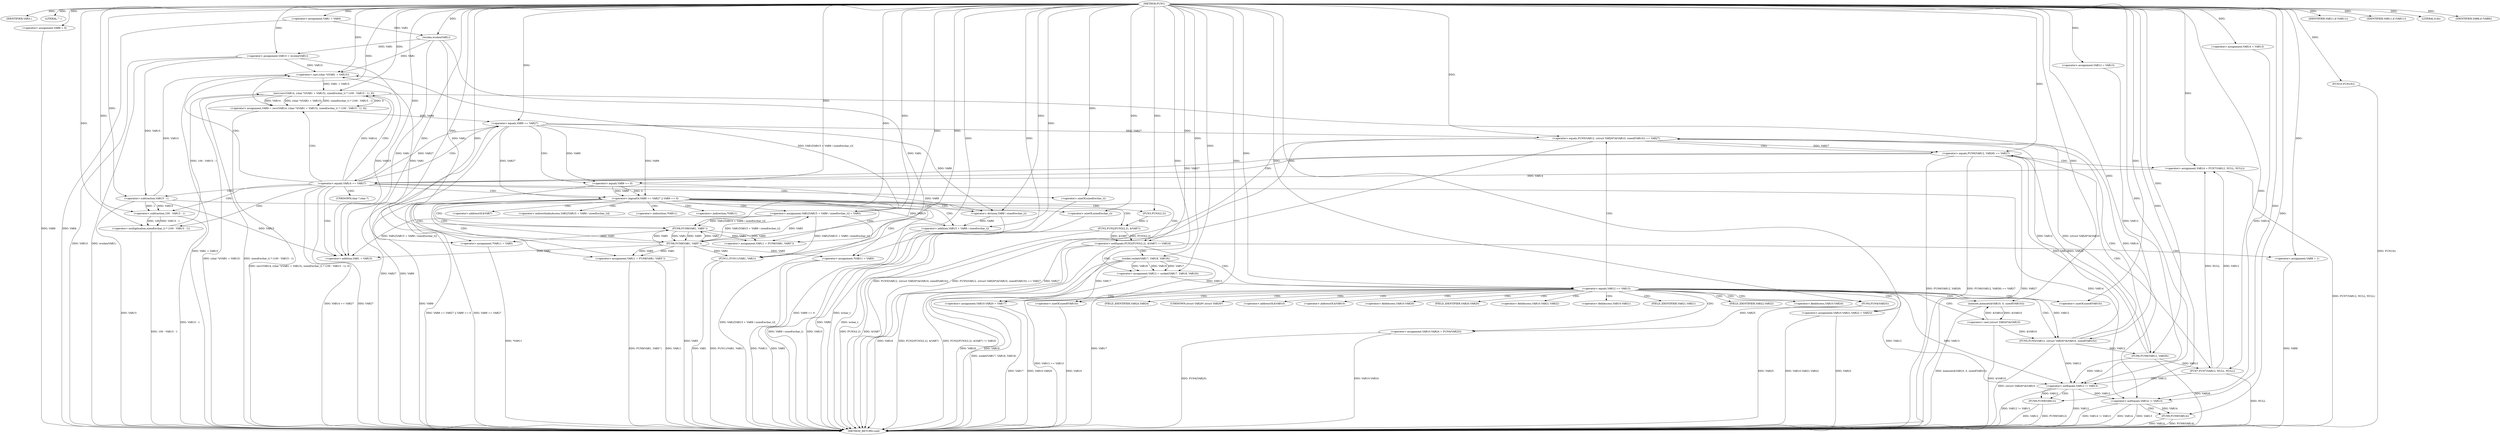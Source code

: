digraph FUN1 {  
"1000100" [label = "(METHOD,FUN1)" ]
"1000299" [label = "(METHOD_RETURN,void)" ]
"1000103" [label = "(IDENTIFIER,VAR3,)" ]
"1000104" [label = "(LITERAL,\"\",)" ]
"1000105" [label = "(<operator>.assignment,VAR1 = VAR4)" ]
"1000111" [label = "(<operator>.assignment,VAR8 = 0)" ]
"1000118" [label = "(<operator>.assignment,VAR12 = VAR13)" ]
"1000122" [label = "(<operator>.assignment,VAR14 = VAR13)" ]
"1000126" [label = "(<operator>.assignment,VAR15 = wcslen(VAR1))" ]
"1000128" [label = "(wcslen,wcslen(VAR1))" ]
"1000133" [label = "(<operator>.notEquals,FUN2(FUN3(2,2), &VAR7) != VAR16)" ]
"1000134" [label = "(FUN2,FUN2(FUN3(2,2), &VAR7))" ]
"1000135" [label = "(FUN3,FUN3(2,2))" ]
"1000143" [label = "(<operator>.assignment,VAR8 = 1)" ]
"1000146" [label = "(<operator>.assignment,VAR12 = socket(VAR17, VAR18, VAR19))" ]
"1000148" [label = "(socket,socket(VAR17, VAR18, VAR19))" ]
"1000153" [label = "(<operator>.equals,VAR12 == VAR13)" ]
"1000158" [label = "(memset,memset(&VAR10, 0, sizeof(VAR10)))" ]
"1000162" [label = "(<operator>.sizeOf,sizeof(VAR10))" ]
"1000164" [label = "(<operator>.assignment,VAR10.VAR20 = VAR17)" ]
"1000169" [label = "(<operator>.assignment,VAR10.VAR21.VAR22 = VAR23)" ]
"1000176" [label = "(<operator>.assignment,VAR10.VAR24 = FUN4(VAR25))" ]
"1000180" [label = "(FUN4,FUN4(VAR25))" ]
"1000183" [label = "(<operator>.equals,FUN5(VAR12, (struct VAR26*)&VAR10, sizeof(VAR10)) == VAR27)" ]
"1000184" [label = "(FUN5,FUN5(VAR12, (struct VAR26*)&VAR10, sizeof(VAR10)))" ]
"1000186" [label = "(<operator>.cast,(struct VAR26*)&VAR10)" ]
"1000190" [label = "(<operator>.sizeOf,sizeof(VAR10))" ]
"1000196" [label = "(<operator>.equals,FUN6(VAR12, VAR28) == VAR27)" ]
"1000197" [label = "(FUN6,FUN6(VAR12, VAR28))" ]
"1000203" [label = "(<operator>.assignment,VAR14 = FUN7(VAR12, NULL, NULL))" ]
"1000205" [label = "(FUN7,FUN7(VAR12, NULL, NULL))" ]
"1000210" [label = "(<operator>.equals,VAR14 == VAR27)" ]
"1000215" [label = "(<operator>.assignment,VAR9 = recv(VAR14, (char *)(VAR1 + VAR15), sizeof(wchar_t) * (100 - VAR15 - 1), 0))" ]
"1000217" [label = "(recv,recv(VAR14, (char *)(VAR1 + VAR15), sizeof(wchar_t) * (100 - VAR15 - 1), 0))" ]
"1000219" [label = "(<operator>.cast,(char *)(VAR1 + VAR15))" ]
"1000221" [label = "(<operator>.addition,VAR1 + VAR15)" ]
"1000224" [label = "(<operator>.multiplication,sizeof(wchar_t) * (100 - VAR15 - 1))" ]
"1000225" [label = "(<operator>.sizeOf,sizeof(wchar_t))" ]
"1000227" [label = "(<operator>.subtraction,100 - VAR15 - 1)" ]
"1000229" [label = "(<operator>.subtraction,VAR15 - 1)" ]
"1000234" [label = "(<operator>.logicalOr,VAR9 == VAR27 || VAR9 == 0)" ]
"1000235" [label = "(<operator>.equals,VAR9 == VAR27)" ]
"1000238" [label = "(<operator>.equals,VAR9 == 0)" ]
"1000243" [label = "(<operator>.assignment,VAR1[VAR15 + VAR9 / sizeof(wchar_t)] = VAR5)" ]
"1000246" [label = "(<operator>.addition,VAR15 + VAR9 / sizeof(wchar_t))" ]
"1000248" [label = "(<operator>.division,VAR9 / sizeof(wchar_t))" ]
"1000250" [label = "(<operator>.sizeOf,sizeof(wchar_t))" ]
"1000253" [label = "(<operator>.assignment,VAR11 = FUN8(VAR1, VAR5''))" ]
"1000255" [label = "(FUN8,FUN8(VAR1, VAR5''))" ]
"1000259" [label = "(IDENTIFIER,VAR11,if (VAR11))" ]
"1000261" [label = "(<operator>.assignment,*VAR11 = VAR5)" ]
"1000265" [label = "(<operator>.assignment,VAR11 = FUN8(VAR1, VAR5''))" ]
"1000267" [label = "(FUN8,FUN8(VAR1, VAR5''))" ]
"1000271" [label = "(IDENTIFIER,VAR11,if (VAR11))" ]
"1000273" [label = "(<operator>.assignment,*VAR11 = VAR5)" ]
"1000277" [label = "(LITERAL,0,do)" ]
"1000279" [label = "(<operator>.notEquals,VAR12 != VAR13)" ]
"1000283" [label = "(FUN9,FUN9(VAR12))" ]
"1000286" [label = "(<operator>.notEquals,VAR14 != VAR13)" ]
"1000290" [label = "(FUN9,FUN9(VAR14))" ]
"1000293" [label = "(IDENTIFIER,VAR8,if (VAR8))" ]
"1000295" [label = "(FUN10,FUN10())" ]
"1000296" [label = "(FUN11,FUN11(VAR1, VAR1))" ]
"1000138" [label = "(<operator>.addressOf,&VAR7)" ]
"1000159" [label = "(<operator>.addressOf,&VAR10)" ]
"1000165" [label = "(<operator>.fieldAccess,VAR10.VAR20)" ]
"1000167" [label = "(FIELD_IDENTIFIER,VAR20,VAR20)" ]
"1000170" [label = "(<operator>.fieldAccess,VAR10.VAR21.VAR22)" ]
"1000171" [label = "(<operator>.fieldAccess,VAR10.VAR21)" ]
"1000173" [label = "(FIELD_IDENTIFIER,VAR21,VAR21)" ]
"1000174" [label = "(FIELD_IDENTIFIER,VAR22,VAR22)" ]
"1000177" [label = "(<operator>.fieldAccess,VAR10.VAR24)" ]
"1000179" [label = "(FIELD_IDENTIFIER,VAR24,VAR24)" ]
"1000187" [label = "(UNKNOWN,struct VAR26*,struct VAR26*)" ]
"1000188" [label = "(<operator>.addressOf,&VAR10)" ]
"1000220" [label = "(UNKNOWN,char *,char *)" ]
"1000244" [label = "(<operator>.indirectIndexAccess,VAR1[VAR15 + VAR9 / sizeof(wchar_t)])" ]
"1000262" [label = "(<operator>.indirection,*VAR11)" ]
"1000274" [label = "(<operator>.indirection,*VAR11)" ]
  "1000235" -> "1000299"  [ label = "DDG: VAR27"] 
  "1000180" -> "1000299"  [ label = "DDG: VAR25"] 
  "1000134" -> "1000299"  [ label = "DDG: FUN3(2,2)"] 
  "1000203" -> "1000299"  [ label = "DDG: FUN7(VAR12, NULL, NULL)"] 
  "1000186" -> "1000299"  [ label = "DDG: &VAR10"] 
  "1000246" -> "1000299"  [ label = "DDG: VAR9 / sizeof(wchar_t)"] 
  "1000164" -> "1000299"  [ label = "DDG: VAR17"] 
  "1000286" -> "1000299"  [ label = "DDG: VAR14 != VAR13"] 
  "1000184" -> "1000299"  [ label = "DDG: (struct VAR26*)&VAR10"] 
  "1000296" -> "1000299"  [ label = "DDG: VAR1"] 
  "1000290" -> "1000299"  [ label = "DDG: VAR14"] 
  "1000219" -> "1000299"  [ label = "DDG: VAR1 + VAR15"] 
  "1000250" -> "1000299"  [ label = "DDG: wchar_t"] 
  "1000224" -> "1000299"  [ label = "DDG: 100 - VAR15 - 1"] 
  "1000283" -> "1000299"  [ label = "DDG: VAR12"] 
  "1000210" -> "1000299"  [ label = "DDG: VAR14 == VAR27"] 
  "1000105" -> "1000299"  [ label = "DDG: VAR4"] 
  "1000235" -> "1000299"  [ label = "DDG: VAR9"] 
  "1000148" -> "1000299"  [ label = "DDG: VAR19"] 
  "1000238" -> "1000299"  [ label = "DDG: VAR9"] 
  "1000290" -> "1000299"  [ label = "DDG: FUN9(VAR14)"] 
  "1000234" -> "1000299"  [ label = "DDG: VAR9 == VAR27"] 
  "1000279" -> "1000299"  [ label = "DDG: VAR12"] 
  "1000196" -> "1000299"  [ label = "DDG: VAR27"] 
  "1000296" -> "1000299"  [ label = "DDG: FUN11(VAR1, VAR1)"] 
  "1000286" -> "1000299"  [ label = "DDG: VAR14"] 
  "1000225" -> "1000299"  [ label = "DDG: wchar_t"] 
  "1000217" -> "1000299"  [ label = "DDG: (char *)(VAR1 + VAR15)"] 
  "1000215" -> "1000299"  [ label = "DDG: recv(VAR14, (char *)(VAR1 + VAR15), sizeof(wchar_t) * (100 - VAR15 - 1), 0)"] 
  "1000234" -> "1000299"  [ label = "DDG: VAR9 == 0"] 
  "1000267" -> "1000299"  [ label = "DDG: VAR5"] 
  "1000133" -> "1000299"  [ label = "DDG: VAR16"] 
  "1000183" -> "1000299"  [ label = "DDG: FUN5(VAR12, (struct VAR26*)&VAR10, sizeof(VAR10))"] 
  "1000227" -> "1000299"  [ label = "DDG: VAR15 - 1"] 
  "1000158" -> "1000299"  [ label = "DDG: memset(&VAR10, 0, sizeof(VAR10))"] 
  "1000143" -> "1000299"  [ label = "DDG: VAR8"] 
  "1000265" -> "1000299"  [ label = "DDG: FUN8(VAR1, VAR5'')"] 
  "1000133" -> "1000299"  [ label = "DDG: FUN2(FUN3(2,2), &VAR7)"] 
  "1000190" -> "1000299"  [ label = "DDG: VAR10"] 
  "1000273" -> "1000299"  [ label = "DDG: *VAR11"] 
  "1000176" -> "1000299"  [ label = "DDG: FUN4(VAR25)"] 
  "1000205" -> "1000299"  [ label = "DDG: NULL"] 
  "1000148" -> "1000299"  [ label = "DDG: VAR17"] 
  "1000146" -> "1000299"  [ label = "DDG: socket(VAR17, VAR18, VAR19)"] 
  "1000126" -> "1000299"  [ label = "DDG: VAR15"] 
  "1000265" -> "1000299"  [ label = "DDG: VAR11"] 
  "1000153" -> "1000299"  [ label = "DDG: VAR12 == VAR13"] 
  "1000273" -> "1000299"  [ label = "DDG: VAR5"] 
  "1000133" -> "1000299"  [ label = "DDG: FUN2(FUN3(2,2), &VAR7) != VAR16"] 
  "1000111" -> "1000299"  [ label = "DDG: VAR8"] 
  "1000210" -> "1000299"  [ label = "DDG: VAR27"] 
  "1000261" -> "1000299"  [ label = "DDG: *VAR11"] 
  "1000295" -> "1000299"  [ label = "DDG: FUN10()"] 
  "1000196" -> "1000299"  [ label = "DDG: FUN6(VAR12, VAR28)"] 
  "1000197" -> "1000299"  [ label = "DDG: VAR28"] 
  "1000234" -> "1000299"  [ label = "DDG: VAR9 == VAR27 || VAR9 == 0"] 
  "1000286" -> "1000299"  [ label = "DDG: VAR13"] 
  "1000229" -> "1000299"  [ label = "DDG: VAR15"] 
  "1000176" -> "1000299"  [ label = "DDG: VAR10.VAR24"] 
  "1000243" -> "1000299"  [ label = "DDG: VAR1[VAR15 + VAR9 / sizeof(wchar_t)]"] 
  "1000169" -> "1000299"  [ label = "DDG: VAR10.VAR21.VAR22"] 
  "1000148" -> "1000299"  [ label = "DDG: VAR18"] 
  "1000126" -> "1000299"  [ label = "DDG: wcslen(VAR1)"] 
  "1000134" -> "1000299"  [ label = "DDG: &VAR7"] 
  "1000196" -> "1000299"  [ label = "DDG: FUN6(VAR12, VAR28) == VAR27"] 
  "1000283" -> "1000299"  [ label = "DDG: FUN9(VAR12)"] 
  "1000279" -> "1000299"  [ label = "DDG: VAR12 != VAR13"] 
  "1000183" -> "1000299"  [ label = "DDG: FUN5(VAR12, (struct VAR26*)&VAR10, sizeof(VAR10)) == VAR27"] 
  "1000183" -> "1000299"  [ label = "DDG: VAR27"] 
  "1000169" -> "1000299"  [ label = "DDG: VAR23"] 
  "1000246" -> "1000299"  [ label = "DDG: VAR15"] 
  "1000248" -> "1000299"  [ label = "DDG: VAR9"] 
  "1000217" -> "1000299"  [ label = "DDG: sizeof(wchar_t) * (100 - VAR15 - 1)"] 
  "1000164" -> "1000299"  [ label = "DDG: VAR10.VAR20"] 
  "1000100" -> "1000103"  [ label = "DDG: "] 
  "1000100" -> "1000104"  [ label = "DDG: "] 
  "1000100" -> "1000105"  [ label = "DDG: "] 
  "1000100" -> "1000111"  [ label = "DDG: "] 
  "1000100" -> "1000118"  [ label = "DDG: "] 
  "1000100" -> "1000122"  [ label = "DDG: "] 
  "1000128" -> "1000126"  [ label = "DDG: VAR1"] 
  "1000100" -> "1000126"  [ label = "DDG: "] 
  "1000105" -> "1000128"  [ label = "DDG: VAR1"] 
  "1000100" -> "1000128"  [ label = "DDG: "] 
  "1000134" -> "1000133"  [ label = "DDG: FUN3(2,2)"] 
  "1000134" -> "1000133"  [ label = "DDG: &VAR7"] 
  "1000135" -> "1000134"  [ label = "DDG: 2"] 
  "1000100" -> "1000135"  [ label = "DDG: "] 
  "1000100" -> "1000133"  [ label = "DDG: "] 
  "1000100" -> "1000143"  [ label = "DDG: "] 
  "1000148" -> "1000146"  [ label = "DDG: VAR17"] 
  "1000148" -> "1000146"  [ label = "DDG: VAR18"] 
  "1000148" -> "1000146"  [ label = "DDG: VAR19"] 
  "1000100" -> "1000146"  [ label = "DDG: "] 
  "1000100" -> "1000148"  [ label = "DDG: "] 
  "1000146" -> "1000153"  [ label = "DDG: VAR12"] 
  "1000100" -> "1000153"  [ label = "DDG: "] 
  "1000186" -> "1000158"  [ label = "DDG: &VAR10"] 
  "1000100" -> "1000158"  [ label = "DDG: "] 
  "1000100" -> "1000162"  [ label = "DDG: "] 
  "1000148" -> "1000164"  [ label = "DDG: VAR17"] 
  "1000100" -> "1000164"  [ label = "DDG: "] 
  "1000100" -> "1000169"  [ label = "DDG: "] 
  "1000180" -> "1000176"  [ label = "DDG: VAR25"] 
  "1000100" -> "1000180"  [ label = "DDG: "] 
  "1000184" -> "1000183"  [ label = "DDG: VAR12"] 
  "1000184" -> "1000183"  [ label = "DDG: (struct VAR26*)&VAR10"] 
  "1000153" -> "1000184"  [ label = "DDG: VAR12"] 
  "1000100" -> "1000184"  [ label = "DDG: "] 
  "1000186" -> "1000184"  [ label = "DDG: &VAR10"] 
  "1000158" -> "1000186"  [ label = "DDG: &VAR10"] 
  "1000100" -> "1000190"  [ label = "DDG: "] 
  "1000235" -> "1000183"  [ label = "DDG: VAR27"] 
  "1000100" -> "1000183"  [ label = "DDG: "] 
  "1000197" -> "1000196"  [ label = "DDG: VAR12"] 
  "1000197" -> "1000196"  [ label = "DDG: VAR28"] 
  "1000184" -> "1000197"  [ label = "DDG: VAR12"] 
  "1000100" -> "1000197"  [ label = "DDG: "] 
  "1000183" -> "1000196"  [ label = "DDG: VAR27"] 
  "1000100" -> "1000196"  [ label = "DDG: "] 
  "1000205" -> "1000203"  [ label = "DDG: VAR12"] 
  "1000205" -> "1000203"  [ label = "DDG: NULL"] 
  "1000100" -> "1000203"  [ label = "DDG: "] 
  "1000197" -> "1000205"  [ label = "DDG: VAR12"] 
  "1000100" -> "1000205"  [ label = "DDG: "] 
  "1000203" -> "1000210"  [ label = "DDG: VAR14"] 
  "1000100" -> "1000210"  [ label = "DDG: "] 
  "1000196" -> "1000210"  [ label = "DDG: VAR27"] 
  "1000217" -> "1000215"  [ label = "DDG: VAR14"] 
  "1000217" -> "1000215"  [ label = "DDG: (char *)(VAR1 + VAR15)"] 
  "1000217" -> "1000215"  [ label = "DDG: sizeof(wchar_t) * (100 - VAR15 - 1)"] 
  "1000217" -> "1000215"  [ label = "DDG: 0"] 
  "1000100" -> "1000215"  [ label = "DDG: "] 
  "1000210" -> "1000217"  [ label = "DDG: VAR14"] 
  "1000100" -> "1000217"  [ label = "DDG: "] 
  "1000219" -> "1000217"  [ label = "DDG: VAR1 + VAR15"] 
  "1000243" -> "1000219"  [ label = "DDG: VAR1[VAR15 + VAR9 / sizeof(wchar_t)]"] 
  "1000267" -> "1000219"  [ label = "DDG: VAR1"] 
  "1000128" -> "1000219"  [ label = "DDG: VAR1"] 
  "1000100" -> "1000219"  [ label = "DDG: "] 
  "1000126" -> "1000219"  [ label = "DDG: VAR15"] 
  "1000229" -> "1000219"  [ label = "DDG: VAR15"] 
  "1000243" -> "1000221"  [ label = "DDG: VAR1[VAR15 + VAR9 / sizeof(wchar_t)]"] 
  "1000267" -> "1000221"  [ label = "DDG: VAR1"] 
  "1000128" -> "1000221"  [ label = "DDG: VAR1"] 
  "1000100" -> "1000221"  [ label = "DDG: "] 
  "1000126" -> "1000221"  [ label = "DDG: VAR15"] 
  "1000229" -> "1000221"  [ label = "DDG: VAR15"] 
  "1000224" -> "1000217"  [ label = "DDG: 100 - VAR15 - 1"] 
  "1000100" -> "1000224"  [ label = "DDG: "] 
  "1000100" -> "1000225"  [ label = "DDG: "] 
  "1000227" -> "1000224"  [ label = "DDG: 100"] 
  "1000227" -> "1000224"  [ label = "DDG: VAR15 - 1"] 
  "1000100" -> "1000227"  [ label = "DDG: "] 
  "1000229" -> "1000227"  [ label = "DDG: VAR15"] 
  "1000229" -> "1000227"  [ label = "DDG: 1"] 
  "1000100" -> "1000229"  [ label = "DDG: "] 
  "1000126" -> "1000229"  [ label = "DDG: VAR15"] 
  "1000235" -> "1000234"  [ label = "DDG: VAR9"] 
  "1000235" -> "1000234"  [ label = "DDG: VAR27"] 
  "1000215" -> "1000235"  [ label = "DDG: VAR9"] 
  "1000100" -> "1000235"  [ label = "DDG: "] 
  "1000210" -> "1000235"  [ label = "DDG: VAR27"] 
  "1000238" -> "1000234"  [ label = "DDG: VAR9"] 
  "1000238" -> "1000234"  [ label = "DDG: 0"] 
  "1000235" -> "1000238"  [ label = "DDG: VAR9"] 
  "1000100" -> "1000238"  [ label = "DDG: "] 
  "1000267" -> "1000243"  [ label = "DDG: VAR5"] 
  "1000100" -> "1000243"  [ label = "DDG: "] 
  "1000229" -> "1000246"  [ label = "DDG: VAR15"] 
  "1000100" -> "1000246"  [ label = "DDG: "] 
  "1000248" -> "1000246"  [ label = "DDG: VAR9"] 
  "1000235" -> "1000248"  [ label = "DDG: VAR9"] 
  "1000238" -> "1000248"  [ label = "DDG: VAR9"] 
  "1000100" -> "1000248"  [ label = "DDG: "] 
  "1000100" -> "1000250"  [ label = "DDG: "] 
  "1000255" -> "1000253"  [ label = "DDG: VAR1"] 
  "1000255" -> "1000253"  [ label = "DDG: VAR5"] 
  "1000100" -> "1000253"  [ label = "DDG: "] 
  "1000243" -> "1000255"  [ label = "DDG: VAR1[VAR15 + VAR9 / sizeof(wchar_t)]"] 
  "1000100" -> "1000255"  [ label = "DDG: "] 
  "1000267" -> "1000255"  [ label = "DDG: VAR1"] 
  "1000128" -> "1000255"  [ label = "DDG: VAR1"] 
  "1000267" -> "1000255"  [ label = "DDG: VAR5"] 
  "1000100" -> "1000259"  [ label = "DDG: "] 
  "1000255" -> "1000261"  [ label = "DDG: VAR5"] 
  "1000100" -> "1000261"  [ label = "DDG: "] 
  "1000267" -> "1000265"  [ label = "DDG: VAR1"] 
  "1000267" -> "1000265"  [ label = "DDG: VAR5"] 
  "1000100" -> "1000265"  [ label = "DDG: "] 
  "1000243" -> "1000267"  [ label = "DDG: VAR1[VAR15 + VAR9 / sizeof(wchar_t)]"] 
  "1000255" -> "1000267"  [ label = "DDG: VAR1"] 
  "1000100" -> "1000267"  [ label = "DDG: "] 
  "1000255" -> "1000267"  [ label = "DDG: VAR5"] 
  "1000100" -> "1000271"  [ label = "DDG: "] 
  "1000267" -> "1000273"  [ label = "DDG: VAR5"] 
  "1000100" -> "1000273"  [ label = "DDG: "] 
  "1000100" -> "1000277"  [ label = "DDG: "] 
  "1000184" -> "1000279"  [ label = "DDG: VAR12"] 
  "1000205" -> "1000279"  [ label = "DDG: VAR12"] 
  "1000153" -> "1000279"  [ label = "DDG: VAR12"] 
  "1000118" -> "1000279"  [ label = "DDG: VAR12"] 
  "1000197" -> "1000279"  [ label = "DDG: VAR12"] 
  "1000100" -> "1000279"  [ label = "DDG: "] 
  "1000153" -> "1000279"  [ label = "DDG: VAR13"] 
  "1000279" -> "1000283"  [ label = "DDG: VAR12"] 
  "1000100" -> "1000283"  [ label = "DDG: "] 
  "1000122" -> "1000286"  [ label = "DDG: VAR14"] 
  "1000217" -> "1000286"  [ label = "DDG: VAR14"] 
  "1000210" -> "1000286"  [ label = "DDG: VAR14"] 
  "1000100" -> "1000286"  [ label = "DDG: "] 
  "1000279" -> "1000286"  [ label = "DDG: VAR13"] 
  "1000286" -> "1000290"  [ label = "DDG: VAR14"] 
  "1000100" -> "1000290"  [ label = "DDG: "] 
  "1000100" -> "1000293"  [ label = "DDG: "] 
  "1000100" -> "1000295"  [ label = "DDG: "] 
  "1000243" -> "1000296"  [ label = "DDG: VAR1[VAR15 + VAR9 / sizeof(wchar_t)]"] 
  "1000267" -> "1000296"  [ label = "DDG: VAR1"] 
  "1000128" -> "1000296"  [ label = "DDG: VAR1"] 
  "1000100" -> "1000296"  [ label = "DDG: "] 
  "1000133" -> "1000148"  [ label = "CDG: "] 
  "1000133" -> "1000146"  [ label = "CDG: "] 
  "1000133" -> "1000153"  [ label = "CDG: "] 
  "1000133" -> "1000143"  [ label = "CDG: "] 
  "1000153" -> "1000164"  [ label = "CDG: "] 
  "1000153" -> "1000174"  [ label = "CDG: "] 
  "1000153" -> "1000180"  [ label = "CDG: "] 
  "1000153" -> "1000183"  [ label = "CDG: "] 
  "1000153" -> "1000165"  [ label = "CDG: "] 
  "1000153" -> "1000188"  [ label = "CDG: "] 
  "1000153" -> "1000190"  [ label = "CDG: "] 
  "1000153" -> "1000167"  [ label = "CDG: "] 
  "1000153" -> "1000179"  [ label = "CDG: "] 
  "1000153" -> "1000176"  [ label = "CDG: "] 
  "1000153" -> "1000187"  [ label = "CDG: "] 
  "1000153" -> "1000186"  [ label = "CDG: "] 
  "1000153" -> "1000169"  [ label = "CDG: "] 
  "1000153" -> "1000159"  [ label = "CDG: "] 
  "1000153" -> "1000173"  [ label = "CDG: "] 
  "1000153" -> "1000158"  [ label = "CDG: "] 
  "1000153" -> "1000170"  [ label = "CDG: "] 
  "1000153" -> "1000171"  [ label = "CDG: "] 
  "1000153" -> "1000184"  [ label = "CDG: "] 
  "1000153" -> "1000177"  [ label = "CDG: "] 
  "1000153" -> "1000162"  [ label = "CDG: "] 
  "1000183" -> "1000197"  [ label = "CDG: "] 
  "1000183" -> "1000196"  [ label = "CDG: "] 
  "1000196" -> "1000210"  [ label = "CDG: "] 
  "1000196" -> "1000203"  [ label = "CDG: "] 
  "1000196" -> "1000205"  [ label = "CDG: "] 
  "1000210" -> "1000221"  [ label = "CDG: "] 
  "1000210" -> "1000227"  [ label = "CDG: "] 
  "1000210" -> "1000219"  [ label = "CDG: "] 
  "1000210" -> "1000235"  [ label = "CDG: "] 
  "1000210" -> "1000220"  [ label = "CDG: "] 
  "1000210" -> "1000224"  [ label = "CDG: "] 
  "1000210" -> "1000217"  [ label = "CDG: "] 
  "1000210" -> "1000229"  [ label = "CDG: "] 
  "1000210" -> "1000215"  [ label = "CDG: "] 
  "1000210" -> "1000234"  [ label = "CDG: "] 
  "1000210" -> "1000225"  [ label = "CDG: "] 
  "1000234" -> "1000255"  [ label = "CDG: "] 
  "1000234" -> "1000243"  [ label = "CDG: "] 
  "1000234" -> "1000244"  [ label = "CDG: "] 
  "1000234" -> "1000250"  [ label = "CDG: "] 
  "1000234" -> "1000248"  [ label = "CDG: "] 
  "1000234" -> "1000246"  [ label = "CDG: "] 
  "1000234" -> "1000265"  [ label = "CDG: "] 
  "1000234" -> "1000253"  [ label = "CDG: "] 
  "1000234" -> "1000267"  [ label = "CDG: "] 
  "1000234" -> "1000133"  [ label = "CDG: "] 
  "1000234" -> "1000138"  [ label = "CDG: "] 
  "1000234" -> "1000135"  [ label = "CDG: "] 
  "1000234" -> "1000134"  [ label = "CDG: "] 
  "1000234" -> "1000261"  [ label = "CDG: "] 
  "1000234" -> "1000262"  [ label = "CDG: "] 
  "1000234" -> "1000274"  [ label = "CDG: "] 
  "1000234" -> "1000273"  [ label = "CDG: "] 
  "1000235" -> "1000238"  [ label = "CDG: "] 
  "1000279" -> "1000283"  [ label = "CDG: "] 
  "1000286" -> "1000290"  [ label = "CDG: "] 
}
